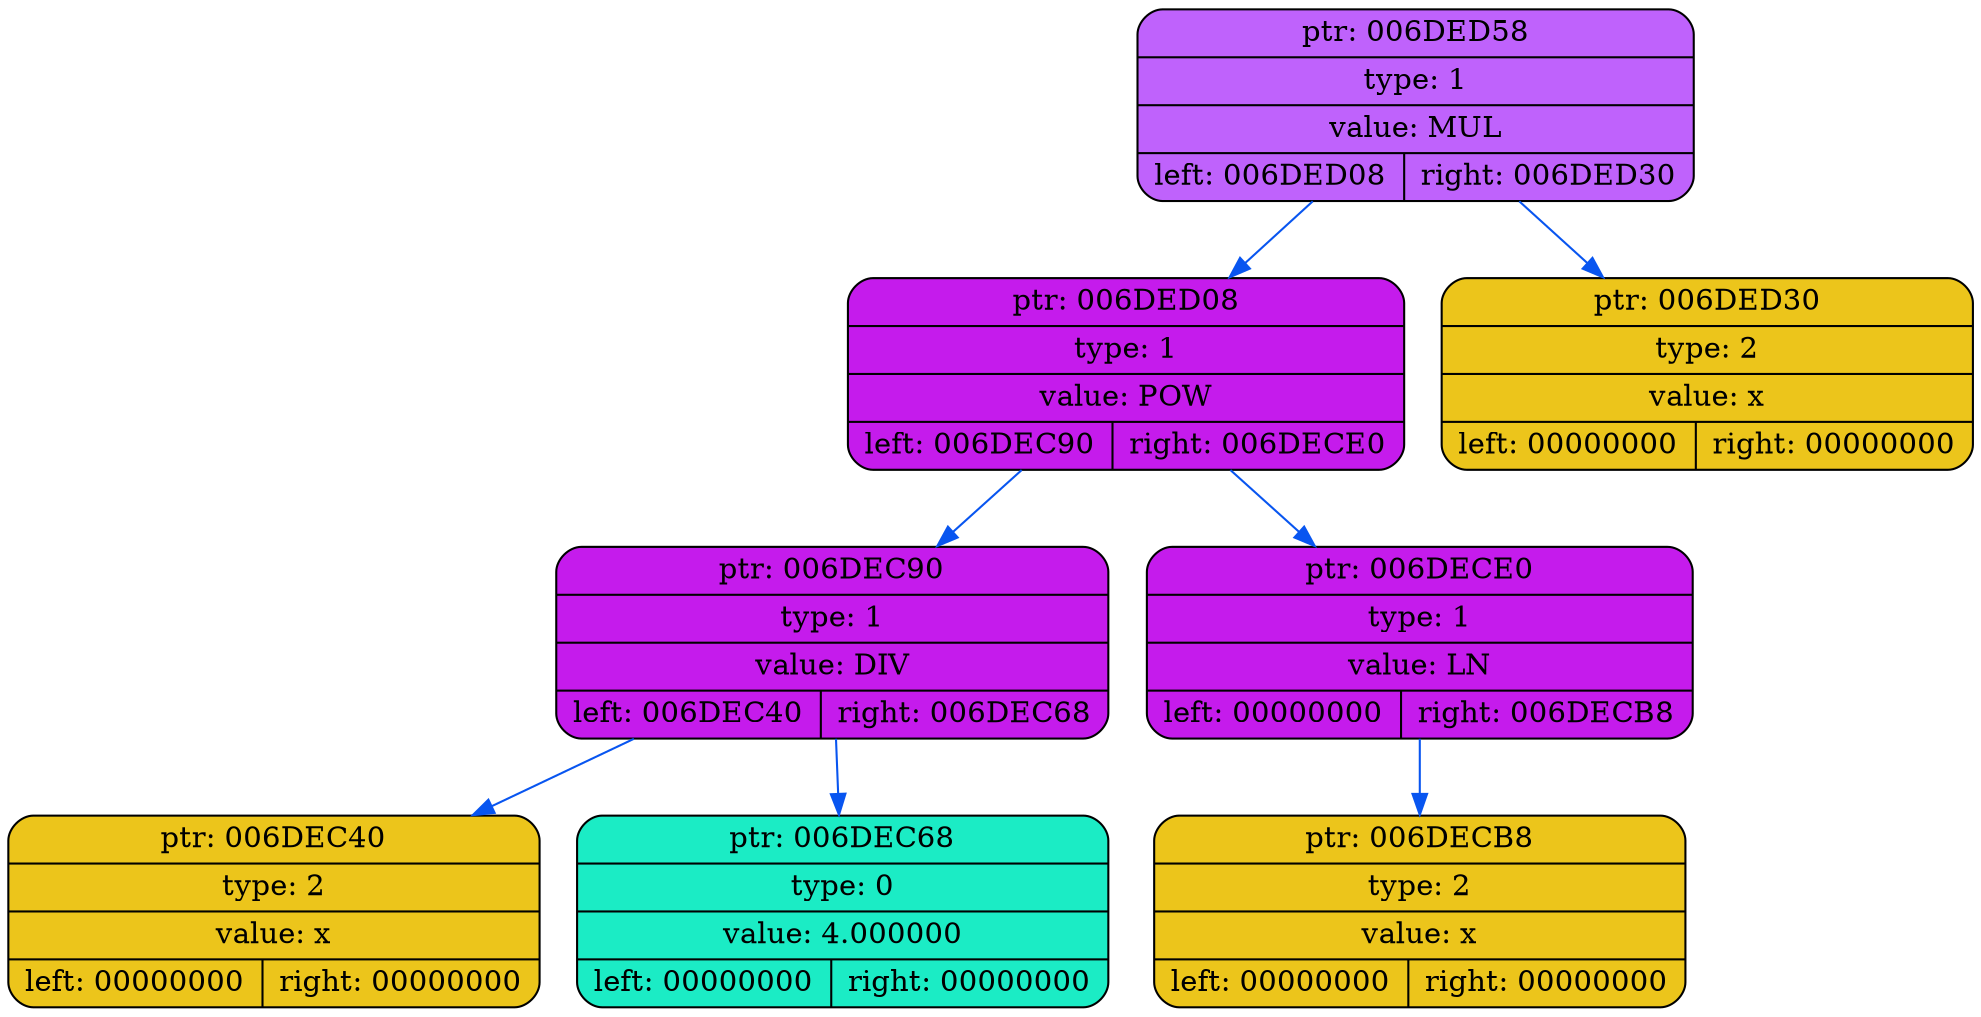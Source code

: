 digraph
{
    rankdir=TP

        node006DED58[shape=record,style="rounded,filled",fillcolor="#BF62FC",label="{ ptr: 006DED58 | type: 1 | value: MUL| { left: 006DED08 | right: 006DED30 }}"];
    node006DED58 -> node006DED08[color="#0855F0"]
    node006DED08[shape=record,style="rounded,filled",fillcolor="#C51BEC",label="{ ptr: 006DED08 | type: 1 | value: POW| { left: 006DEC90 | right: 006DECE0 }}"];
    node006DED08 -> node006DEC90[color="#0855F0"]
    node006DEC90[shape=record,style="rounded,filled",fillcolor="#C51BEC",label="{ ptr: 006DEC90 | type: 1 | value: DIV| { left: 006DEC40 | right: 006DEC68 }}"];
    node006DEC90 -> node006DEC40[color="#0855F0"]
    node006DEC40[shape=record,style="rounded,filled",fillcolor="#ECC51B",label="{ ptr: 006DEC40 | type: 2 | value: x| { left: 00000000 | right: 00000000 }}"];
    node006DEC90 -> node006DEC68[color="#0855F0"]
    node006DEC68[shape=record,style="rounded,filled",fillcolor="#1BECC5",label="{ ptr: 006DEC68 | type: 0 | value: 4.000000| { left: 00000000 | right: 00000000 }}"];
    node006DED08 -> node006DECE0[color="#0855F0"]
    node006DECE0[shape=record,style="rounded,filled",fillcolor="#C51BEC",label="{ ptr: 006DECE0 | type: 1 | value: LN| { left: 00000000 | right: 006DECB8 }}"];
    node006DECE0 -> node006DECB8[color="#0855F0"]
    node006DECB8[shape=record,style="rounded,filled",fillcolor="#ECC51B",label="{ ptr: 006DECB8 | type: 2 | value: x| { left: 00000000 | right: 00000000 }}"];
    node006DED58 -> node006DED30[color="#0855F0"]
    node006DED30[shape=record,style="rounded,filled",fillcolor="#ECC51B",label="{ ptr: 006DED30 | type: 2 | value: x| { left: 00000000 | right: 00000000 }}"];
}